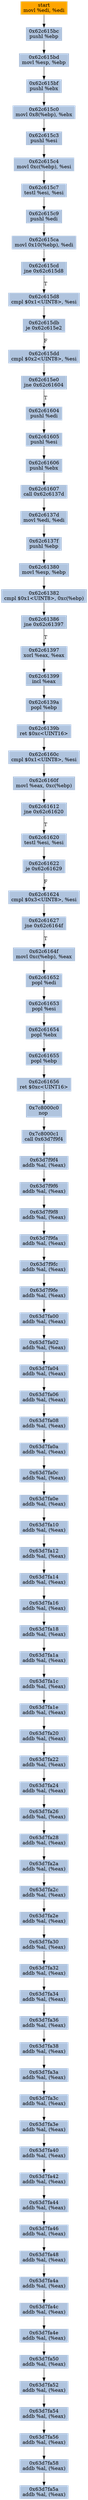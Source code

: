 digraph G {
node[shape=rectangle,style=filled,fillcolor=lightsteelblue,color=lightsteelblue]
bgcolor="transparent"
a0x62c615bamovl_edi_edi[label="start\nmovl %edi, %edi",color="lightgrey",fillcolor="orange"];
a0x62c615bcpushl_ebp[label="0x62c615bc\npushl %ebp"];
a0x62c615bdmovl_esp_ebp[label="0x62c615bd\nmovl %esp, %ebp"];
a0x62c615bfpushl_ebx[label="0x62c615bf\npushl %ebx"];
a0x62c615c0movl_0x8ebp__ebx[label="0x62c615c0\nmovl 0x8(%ebp), %ebx"];
a0x62c615c3pushl_esi[label="0x62c615c3\npushl %esi"];
a0x62c615c4movl_0xcebp__esi[label="0x62c615c4\nmovl 0xc(%ebp), %esi"];
a0x62c615c7testl_esi_esi[label="0x62c615c7\ntestl %esi, %esi"];
a0x62c615c9pushl_edi[label="0x62c615c9\npushl %edi"];
a0x62c615camovl_0x10ebp__edi[label="0x62c615ca\nmovl 0x10(%ebp), %edi"];
a0x62c615cdjne_0x62c615d8[label="0x62c615cd\njne 0x62c615d8"];
a0x62c615d8cmpl_0x1UINT8_esi[label="0x62c615d8\ncmpl $0x1<UINT8>, %esi"];
a0x62c615dbje_0x62c615e2[label="0x62c615db\nje 0x62c615e2"];
a0x62c615ddcmpl_0x2UINT8_esi[label="0x62c615dd\ncmpl $0x2<UINT8>, %esi"];
a0x62c615e0jne_0x62c61604[label="0x62c615e0\njne 0x62c61604"];
a0x62c61604pushl_edi[label="0x62c61604\npushl %edi"];
a0x62c61605pushl_esi[label="0x62c61605\npushl %esi"];
a0x62c61606pushl_ebx[label="0x62c61606\npushl %ebx"];
a0x62c61607call_0x62c6137d[label="0x62c61607\ncall 0x62c6137d"];
a0x62c6137dmovl_edi_edi[label="0x62c6137d\nmovl %edi, %edi"];
a0x62c6137fpushl_ebp[label="0x62c6137f\npushl %ebp"];
a0x62c61380movl_esp_ebp[label="0x62c61380\nmovl %esp, %ebp"];
a0x62c61382cmpl_0x1UINT8_0xcebp_[label="0x62c61382\ncmpl $0x1<UINT8>, 0xc(%ebp)"];
a0x62c61386jne_0x62c61397[label="0x62c61386\njne 0x62c61397"];
a0x62c61397xorl_eax_eax[label="0x62c61397\nxorl %eax, %eax"];
a0x62c61399incl_eax[label="0x62c61399\nincl %eax"];
a0x62c6139apopl_ebp[label="0x62c6139a\npopl %ebp"];
a0x62c6139bret_0xcUINT16[label="0x62c6139b\nret $0xc<UINT16>"];
a0x62c6160ccmpl_0x1UINT8_esi[label="0x62c6160c\ncmpl $0x1<UINT8>, %esi"];
a0x62c6160fmovl_eax_0xcebp_[label="0x62c6160f\nmovl %eax, 0xc(%ebp)"];
a0x62c61612jne_0x62c61620[label="0x62c61612\njne 0x62c61620"];
a0x62c61620testl_esi_esi[label="0x62c61620\ntestl %esi, %esi"];
a0x62c61622je_0x62c61629[label="0x62c61622\nje 0x62c61629"];
a0x62c61624cmpl_0x3UINT8_esi[label="0x62c61624\ncmpl $0x3<UINT8>, %esi"];
a0x62c61627jne_0x62c6164f[label="0x62c61627\njne 0x62c6164f"];
a0x62c6164fmovl_0xcebp__eax[label="0x62c6164f\nmovl 0xc(%ebp), %eax"];
a0x62c61652popl_edi[label="0x62c61652\npopl %edi"];
a0x62c61653popl_esi[label="0x62c61653\npopl %esi"];
a0x62c61654popl_ebx[label="0x62c61654\npopl %ebx"];
a0x62c61655popl_ebp[label="0x62c61655\npopl %ebp"];
a0x62c61656ret_0xcUINT16[label="0x62c61656\nret $0xc<UINT16>"];
a0x7c8000c0nop_[label="0x7c8000c0\nnop "];
a0x7c8000c1call_0x63d7f9f4[label="0x7c8000c1\ncall 0x63d7f9f4"];
a0x63d7f9f4addb_al_eax_[label="0x63d7f9f4\naddb %al, (%eax)"];
a0x63d7f9f6addb_al_eax_[label="0x63d7f9f6\naddb %al, (%eax)"];
a0x63d7f9f8addb_al_eax_[label="0x63d7f9f8\naddb %al, (%eax)"];
a0x63d7f9faaddb_al_eax_[label="0x63d7f9fa\naddb %al, (%eax)"];
a0x63d7f9fcaddb_al_eax_[label="0x63d7f9fc\naddb %al, (%eax)"];
a0x63d7f9feaddb_al_eax_[label="0x63d7f9fe\naddb %al, (%eax)"];
a0x63d7fa00addb_al_eax_[label="0x63d7fa00\naddb %al, (%eax)"];
a0x63d7fa02addb_al_eax_[label="0x63d7fa02\naddb %al, (%eax)"];
a0x63d7fa04addb_al_eax_[label="0x63d7fa04\naddb %al, (%eax)"];
a0x63d7fa06addb_al_eax_[label="0x63d7fa06\naddb %al, (%eax)"];
a0x63d7fa08addb_al_eax_[label="0x63d7fa08\naddb %al, (%eax)"];
a0x63d7fa0aaddb_al_eax_[label="0x63d7fa0a\naddb %al, (%eax)"];
a0x63d7fa0caddb_al_eax_[label="0x63d7fa0c\naddb %al, (%eax)"];
a0x63d7fa0eaddb_al_eax_[label="0x63d7fa0e\naddb %al, (%eax)"];
a0x63d7fa10addb_al_eax_[label="0x63d7fa10\naddb %al, (%eax)"];
a0x63d7fa12addb_al_eax_[label="0x63d7fa12\naddb %al, (%eax)"];
a0x63d7fa14addb_al_eax_[label="0x63d7fa14\naddb %al, (%eax)"];
a0x63d7fa16addb_al_eax_[label="0x63d7fa16\naddb %al, (%eax)"];
a0x63d7fa18addb_al_eax_[label="0x63d7fa18\naddb %al, (%eax)"];
a0x63d7fa1aaddb_al_eax_[label="0x63d7fa1a\naddb %al, (%eax)"];
a0x63d7fa1caddb_al_eax_[label="0x63d7fa1c\naddb %al, (%eax)"];
a0x63d7fa1eaddb_al_eax_[label="0x63d7fa1e\naddb %al, (%eax)"];
a0x63d7fa20addb_al_eax_[label="0x63d7fa20\naddb %al, (%eax)"];
a0x63d7fa22addb_al_eax_[label="0x63d7fa22\naddb %al, (%eax)"];
a0x63d7fa24addb_al_eax_[label="0x63d7fa24\naddb %al, (%eax)"];
a0x63d7fa26addb_al_eax_[label="0x63d7fa26\naddb %al, (%eax)"];
a0x63d7fa28addb_al_eax_[label="0x63d7fa28\naddb %al, (%eax)"];
a0x63d7fa2aaddb_al_eax_[label="0x63d7fa2a\naddb %al, (%eax)"];
a0x63d7fa2caddb_al_eax_[label="0x63d7fa2c\naddb %al, (%eax)"];
a0x63d7fa2eaddb_al_eax_[label="0x63d7fa2e\naddb %al, (%eax)"];
a0x63d7fa30addb_al_eax_[label="0x63d7fa30\naddb %al, (%eax)"];
a0x63d7fa32addb_al_eax_[label="0x63d7fa32\naddb %al, (%eax)"];
a0x63d7fa34addb_al_eax_[label="0x63d7fa34\naddb %al, (%eax)"];
a0x63d7fa36addb_al_eax_[label="0x63d7fa36\naddb %al, (%eax)"];
a0x63d7fa38addb_al_eax_[label="0x63d7fa38\naddb %al, (%eax)"];
a0x63d7fa3aaddb_al_eax_[label="0x63d7fa3a\naddb %al, (%eax)"];
a0x63d7fa3caddb_al_eax_[label="0x63d7fa3c\naddb %al, (%eax)"];
a0x63d7fa3eaddb_al_eax_[label="0x63d7fa3e\naddb %al, (%eax)"];
a0x63d7fa40addb_al_eax_[label="0x63d7fa40\naddb %al, (%eax)"];
a0x63d7fa42addb_al_eax_[label="0x63d7fa42\naddb %al, (%eax)"];
a0x63d7fa44addb_al_eax_[label="0x63d7fa44\naddb %al, (%eax)"];
a0x63d7fa46addb_al_eax_[label="0x63d7fa46\naddb %al, (%eax)"];
a0x63d7fa48addb_al_eax_[label="0x63d7fa48\naddb %al, (%eax)"];
a0x63d7fa4aaddb_al_eax_[label="0x63d7fa4a\naddb %al, (%eax)"];
a0x63d7fa4caddb_al_eax_[label="0x63d7fa4c\naddb %al, (%eax)"];
a0x63d7fa4eaddb_al_eax_[label="0x63d7fa4e\naddb %al, (%eax)"];
a0x63d7fa50addb_al_eax_[label="0x63d7fa50\naddb %al, (%eax)"];
a0x63d7fa52addb_al_eax_[label="0x63d7fa52\naddb %al, (%eax)"];
a0x63d7fa54addb_al_eax_[label="0x63d7fa54\naddb %al, (%eax)"];
a0x63d7fa56addb_al_eax_[label="0x63d7fa56\naddb %al, (%eax)"];
a0x63d7fa58addb_al_eax_[label="0x63d7fa58\naddb %al, (%eax)"];
a0x63d7fa5aaddb_al_eax_[label="0x63d7fa5a\naddb %al, (%eax)"];
a0x62c615bamovl_edi_edi -> a0x62c615bcpushl_ebp [color="#000000"];
a0x62c615bcpushl_ebp -> a0x62c615bdmovl_esp_ebp [color="#000000"];
a0x62c615bdmovl_esp_ebp -> a0x62c615bfpushl_ebx [color="#000000"];
a0x62c615bfpushl_ebx -> a0x62c615c0movl_0x8ebp__ebx [color="#000000"];
a0x62c615c0movl_0x8ebp__ebx -> a0x62c615c3pushl_esi [color="#000000"];
a0x62c615c3pushl_esi -> a0x62c615c4movl_0xcebp__esi [color="#000000"];
a0x62c615c4movl_0xcebp__esi -> a0x62c615c7testl_esi_esi [color="#000000"];
a0x62c615c7testl_esi_esi -> a0x62c615c9pushl_edi [color="#000000"];
a0x62c615c9pushl_edi -> a0x62c615camovl_0x10ebp__edi [color="#000000"];
a0x62c615camovl_0x10ebp__edi -> a0x62c615cdjne_0x62c615d8 [color="#000000"];
a0x62c615cdjne_0x62c615d8 -> a0x62c615d8cmpl_0x1UINT8_esi [color="#000000",label="T"];
a0x62c615d8cmpl_0x1UINT8_esi -> a0x62c615dbje_0x62c615e2 [color="#000000"];
a0x62c615dbje_0x62c615e2 -> a0x62c615ddcmpl_0x2UINT8_esi [color="#000000",label="F"];
a0x62c615ddcmpl_0x2UINT8_esi -> a0x62c615e0jne_0x62c61604 [color="#000000"];
a0x62c615e0jne_0x62c61604 -> a0x62c61604pushl_edi [color="#000000",label="T"];
a0x62c61604pushl_edi -> a0x62c61605pushl_esi [color="#000000"];
a0x62c61605pushl_esi -> a0x62c61606pushl_ebx [color="#000000"];
a0x62c61606pushl_ebx -> a0x62c61607call_0x62c6137d [color="#000000"];
a0x62c61607call_0x62c6137d -> a0x62c6137dmovl_edi_edi [color="#000000"];
a0x62c6137dmovl_edi_edi -> a0x62c6137fpushl_ebp [color="#000000"];
a0x62c6137fpushl_ebp -> a0x62c61380movl_esp_ebp [color="#000000"];
a0x62c61380movl_esp_ebp -> a0x62c61382cmpl_0x1UINT8_0xcebp_ [color="#000000"];
a0x62c61382cmpl_0x1UINT8_0xcebp_ -> a0x62c61386jne_0x62c61397 [color="#000000"];
a0x62c61386jne_0x62c61397 -> a0x62c61397xorl_eax_eax [color="#000000",label="T"];
a0x62c61397xorl_eax_eax -> a0x62c61399incl_eax [color="#000000"];
a0x62c61399incl_eax -> a0x62c6139apopl_ebp [color="#000000"];
a0x62c6139apopl_ebp -> a0x62c6139bret_0xcUINT16 [color="#000000"];
a0x62c6139bret_0xcUINT16 -> a0x62c6160ccmpl_0x1UINT8_esi [color="#000000"];
a0x62c6160ccmpl_0x1UINT8_esi -> a0x62c6160fmovl_eax_0xcebp_ [color="#000000"];
a0x62c6160fmovl_eax_0xcebp_ -> a0x62c61612jne_0x62c61620 [color="#000000"];
a0x62c61612jne_0x62c61620 -> a0x62c61620testl_esi_esi [color="#000000",label="T"];
a0x62c61620testl_esi_esi -> a0x62c61622je_0x62c61629 [color="#000000"];
a0x62c61622je_0x62c61629 -> a0x62c61624cmpl_0x3UINT8_esi [color="#000000",label="F"];
a0x62c61624cmpl_0x3UINT8_esi -> a0x62c61627jne_0x62c6164f [color="#000000"];
a0x62c61627jne_0x62c6164f -> a0x62c6164fmovl_0xcebp__eax [color="#000000",label="T"];
a0x62c6164fmovl_0xcebp__eax -> a0x62c61652popl_edi [color="#000000"];
a0x62c61652popl_edi -> a0x62c61653popl_esi [color="#000000"];
a0x62c61653popl_esi -> a0x62c61654popl_ebx [color="#000000"];
a0x62c61654popl_ebx -> a0x62c61655popl_ebp [color="#000000"];
a0x62c61655popl_ebp -> a0x62c61656ret_0xcUINT16 [color="#000000"];
a0x62c61656ret_0xcUINT16 -> a0x7c8000c0nop_ [color="#000000"];
a0x7c8000c0nop_ -> a0x7c8000c1call_0x63d7f9f4 [color="#000000"];
a0x7c8000c1call_0x63d7f9f4 -> a0x63d7f9f4addb_al_eax_ [color="#000000"];
a0x63d7f9f4addb_al_eax_ -> a0x63d7f9f6addb_al_eax_ [color="#000000"];
a0x63d7f9f6addb_al_eax_ -> a0x63d7f9f8addb_al_eax_ [color="#000000"];
a0x63d7f9f8addb_al_eax_ -> a0x63d7f9faaddb_al_eax_ [color="#000000"];
a0x63d7f9faaddb_al_eax_ -> a0x63d7f9fcaddb_al_eax_ [color="#000000"];
a0x63d7f9fcaddb_al_eax_ -> a0x63d7f9feaddb_al_eax_ [color="#000000"];
a0x63d7f9feaddb_al_eax_ -> a0x63d7fa00addb_al_eax_ [color="#000000"];
a0x63d7fa00addb_al_eax_ -> a0x63d7fa02addb_al_eax_ [color="#000000"];
a0x63d7fa02addb_al_eax_ -> a0x63d7fa04addb_al_eax_ [color="#000000"];
a0x63d7fa04addb_al_eax_ -> a0x63d7fa06addb_al_eax_ [color="#000000"];
a0x63d7fa06addb_al_eax_ -> a0x63d7fa08addb_al_eax_ [color="#000000"];
a0x63d7fa08addb_al_eax_ -> a0x63d7fa0aaddb_al_eax_ [color="#000000"];
a0x63d7fa0aaddb_al_eax_ -> a0x63d7fa0caddb_al_eax_ [color="#000000"];
a0x63d7fa0caddb_al_eax_ -> a0x63d7fa0eaddb_al_eax_ [color="#000000"];
a0x63d7fa0eaddb_al_eax_ -> a0x63d7fa10addb_al_eax_ [color="#000000"];
a0x63d7fa10addb_al_eax_ -> a0x63d7fa12addb_al_eax_ [color="#000000"];
a0x63d7fa12addb_al_eax_ -> a0x63d7fa14addb_al_eax_ [color="#000000"];
a0x63d7fa14addb_al_eax_ -> a0x63d7fa16addb_al_eax_ [color="#000000"];
a0x63d7fa16addb_al_eax_ -> a0x63d7fa18addb_al_eax_ [color="#000000"];
a0x63d7fa18addb_al_eax_ -> a0x63d7fa1aaddb_al_eax_ [color="#000000"];
a0x63d7fa1aaddb_al_eax_ -> a0x63d7fa1caddb_al_eax_ [color="#000000"];
a0x63d7fa1caddb_al_eax_ -> a0x63d7fa1eaddb_al_eax_ [color="#000000"];
a0x63d7fa1eaddb_al_eax_ -> a0x63d7fa20addb_al_eax_ [color="#000000"];
a0x63d7fa20addb_al_eax_ -> a0x63d7fa22addb_al_eax_ [color="#000000"];
a0x63d7fa22addb_al_eax_ -> a0x63d7fa24addb_al_eax_ [color="#000000"];
a0x63d7fa24addb_al_eax_ -> a0x63d7fa26addb_al_eax_ [color="#000000"];
a0x63d7fa26addb_al_eax_ -> a0x63d7fa28addb_al_eax_ [color="#000000"];
a0x63d7fa28addb_al_eax_ -> a0x63d7fa2aaddb_al_eax_ [color="#000000"];
a0x63d7fa2aaddb_al_eax_ -> a0x63d7fa2caddb_al_eax_ [color="#000000"];
a0x63d7fa2caddb_al_eax_ -> a0x63d7fa2eaddb_al_eax_ [color="#000000"];
a0x63d7fa2eaddb_al_eax_ -> a0x63d7fa30addb_al_eax_ [color="#000000"];
a0x63d7fa30addb_al_eax_ -> a0x63d7fa32addb_al_eax_ [color="#000000"];
a0x63d7fa32addb_al_eax_ -> a0x63d7fa34addb_al_eax_ [color="#000000"];
a0x63d7fa34addb_al_eax_ -> a0x63d7fa36addb_al_eax_ [color="#000000"];
a0x63d7fa36addb_al_eax_ -> a0x63d7fa38addb_al_eax_ [color="#000000"];
a0x63d7fa38addb_al_eax_ -> a0x63d7fa3aaddb_al_eax_ [color="#000000"];
a0x63d7fa3aaddb_al_eax_ -> a0x63d7fa3caddb_al_eax_ [color="#000000"];
a0x63d7fa3caddb_al_eax_ -> a0x63d7fa3eaddb_al_eax_ [color="#000000"];
a0x63d7fa3eaddb_al_eax_ -> a0x63d7fa40addb_al_eax_ [color="#000000"];
a0x63d7fa40addb_al_eax_ -> a0x63d7fa42addb_al_eax_ [color="#000000"];
a0x63d7fa42addb_al_eax_ -> a0x63d7fa44addb_al_eax_ [color="#000000"];
a0x63d7fa44addb_al_eax_ -> a0x63d7fa46addb_al_eax_ [color="#000000"];
a0x63d7fa46addb_al_eax_ -> a0x63d7fa48addb_al_eax_ [color="#000000"];
a0x63d7fa48addb_al_eax_ -> a0x63d7fa4aaddb_al_eax_ [color="#000000"];
a0x63d7fa4aaddb_al_eax_ -> a0x63d7fa4caddb_al_eax_ [color="#000000"];
a0x63d7fa4caddb_al_eax_ -> a0x63d7fa4eaddb_al_eax_ [color="#000000"];
a0x63d7fa4eaddb_al_eax_ -> a0x63d7fa50addb_al_eax_ [color="#000000"];
a0x63d7fa50addb_al_eax_ -> a0x63d7fa52addb_al_eax_ [color="#000000"];
a0x63d7fa52addb_al_eax_ -> a0x63d7fa54addb_al_eax_ [color="#000000"];
a0x63d7fa54addb_al_eax_ -> a0x63d7fa56addb_al_eax_ [color="#000000"];
a0x63d7fa56addb_al_eax_ -> a0x63d7fa58addb_al_eax_ [color="#000000"];
a0x63d7fa58addb_al_eax_ -> a0x63d7fa5aaddb_al_eax_ [color="#000000"];
}
